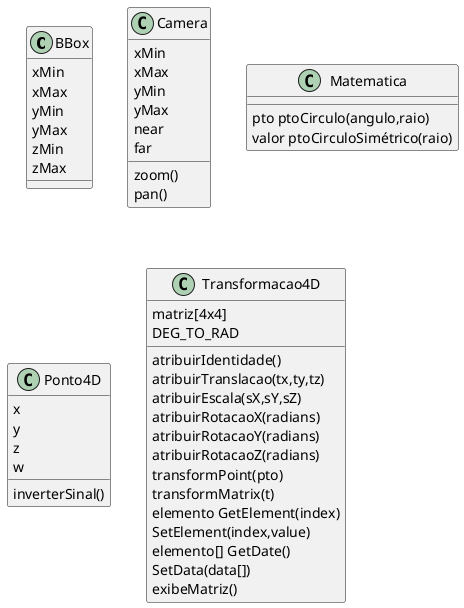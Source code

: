 @startuml CG_Biblioteca

BBox : xMin
BBox : xMax
BBox : yMin
BBox : yMax
BBox : zMin
BBox : zMax

Camera : xMin
Camera : xMax
Camera : yMin
Camera : yMax
Camera : near  /' zMin '/
Camera : far   /' zMax '/
Camera : zoom()
Camera : pan()

Matematica : pto ptoCirculo(angulo,raio)
Matematica : valor ptoCirculoSimétrico(raio)

Ponto4D : x
Ponto4D : y
Ponto4D : z
Ponto4D : w
Ponto4D : inverterSinal()

Transformacao4D : matriz[4x4]
Transformacao4D : DEG_TO_RAD
Transformacao4D : atribuirIdentidade()
Transformacao4D : atribuirTranslacao(tx,ty,tz)
Transformacao4D : atribuirEscala(sX,sY,sZ)
Transformacao4D : atribuirRotacaoX(radians)
Transformacao4D : atribuirRotacaoY(radians)
Transformacao4D : atribuirRotacaoZ(radians)
Transformacao4D : transformPoint(pto)
Transformacao4D : transformMatrix(t)
Transformacao4D : elemento GetElement(index)
Transformacao4D : SetElement(index,value)
Transformacao4D : elemento[] GetDate()
Transformacao4D : SetData(data[])
Transformacao4D : exibeMatriz()

@enduml
